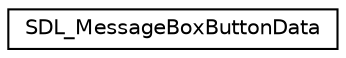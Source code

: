digraph "Graphical Class Hierarchy"
{
 // LATEX_PDF_SIZE
  edge [fontname="Helvetica",fontsize="10",labelfontname="Helvetica",labelfontsize="10"];
  node [fontname="Helvetica",fontsize="10",shape=record];
  rankdir="LR";
  Node0 [label="SDL_MessageBoxButtonData",height=0.2,width=0.4,color="black", fillcolor="white", style="filled",URL="$structSDL__MessageBoxButtonData.html",tooltip="Individual button data."];
}

